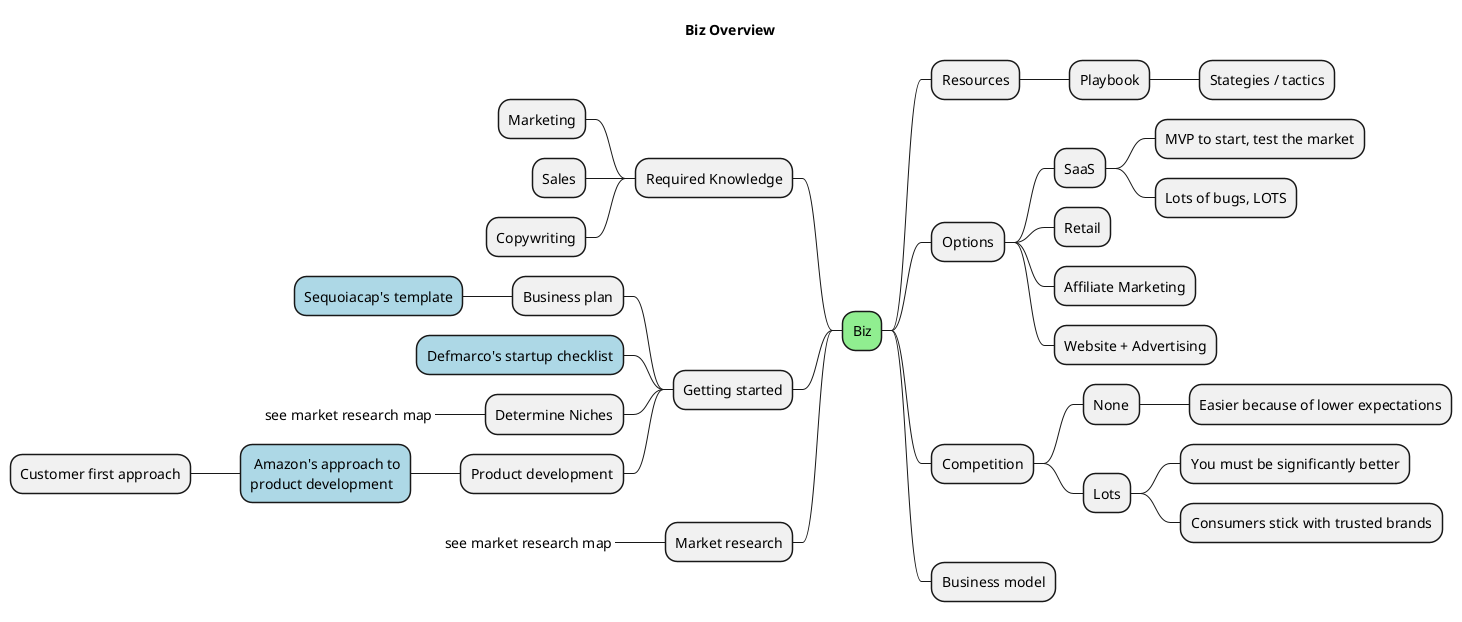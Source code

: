 @startmindmap

title Biz Overview

*[#lightgreen] Biz

** Resources
*** Playbook
**** Stategies / tactics

' OPTIONS '
** Options
*** SaaS
**** MVP to start, test the market
**** Lots of bugs, LOTS
*** Retail
*** Affiliate Marketing
*** Website + Advertising

' COMPETITION '
** Competition
*** None
**** Easier because of lower expectations
*** Lots
**** You must be significantly better
**** Consumers stick with trusted brands

' BUSINESS MODEL '
** Business model

left side

' REQUIRED KNOWLEDGE '
** Required Knowledge
*** Marketing
*** Sales
*** Copywriting

' GETTING STARTED '
** Getting started
*** Business plan
****[#lightblue] Sequoiacap's template
***[#lightblue] Defmarco's startup checklist
*** Determine Niches
****_ see market research map
*** Product development
****[#lightblue]: Amazon's approach to
product development;
***** Customer first approach

** Market research
***_ see market research map

@endmindmap
